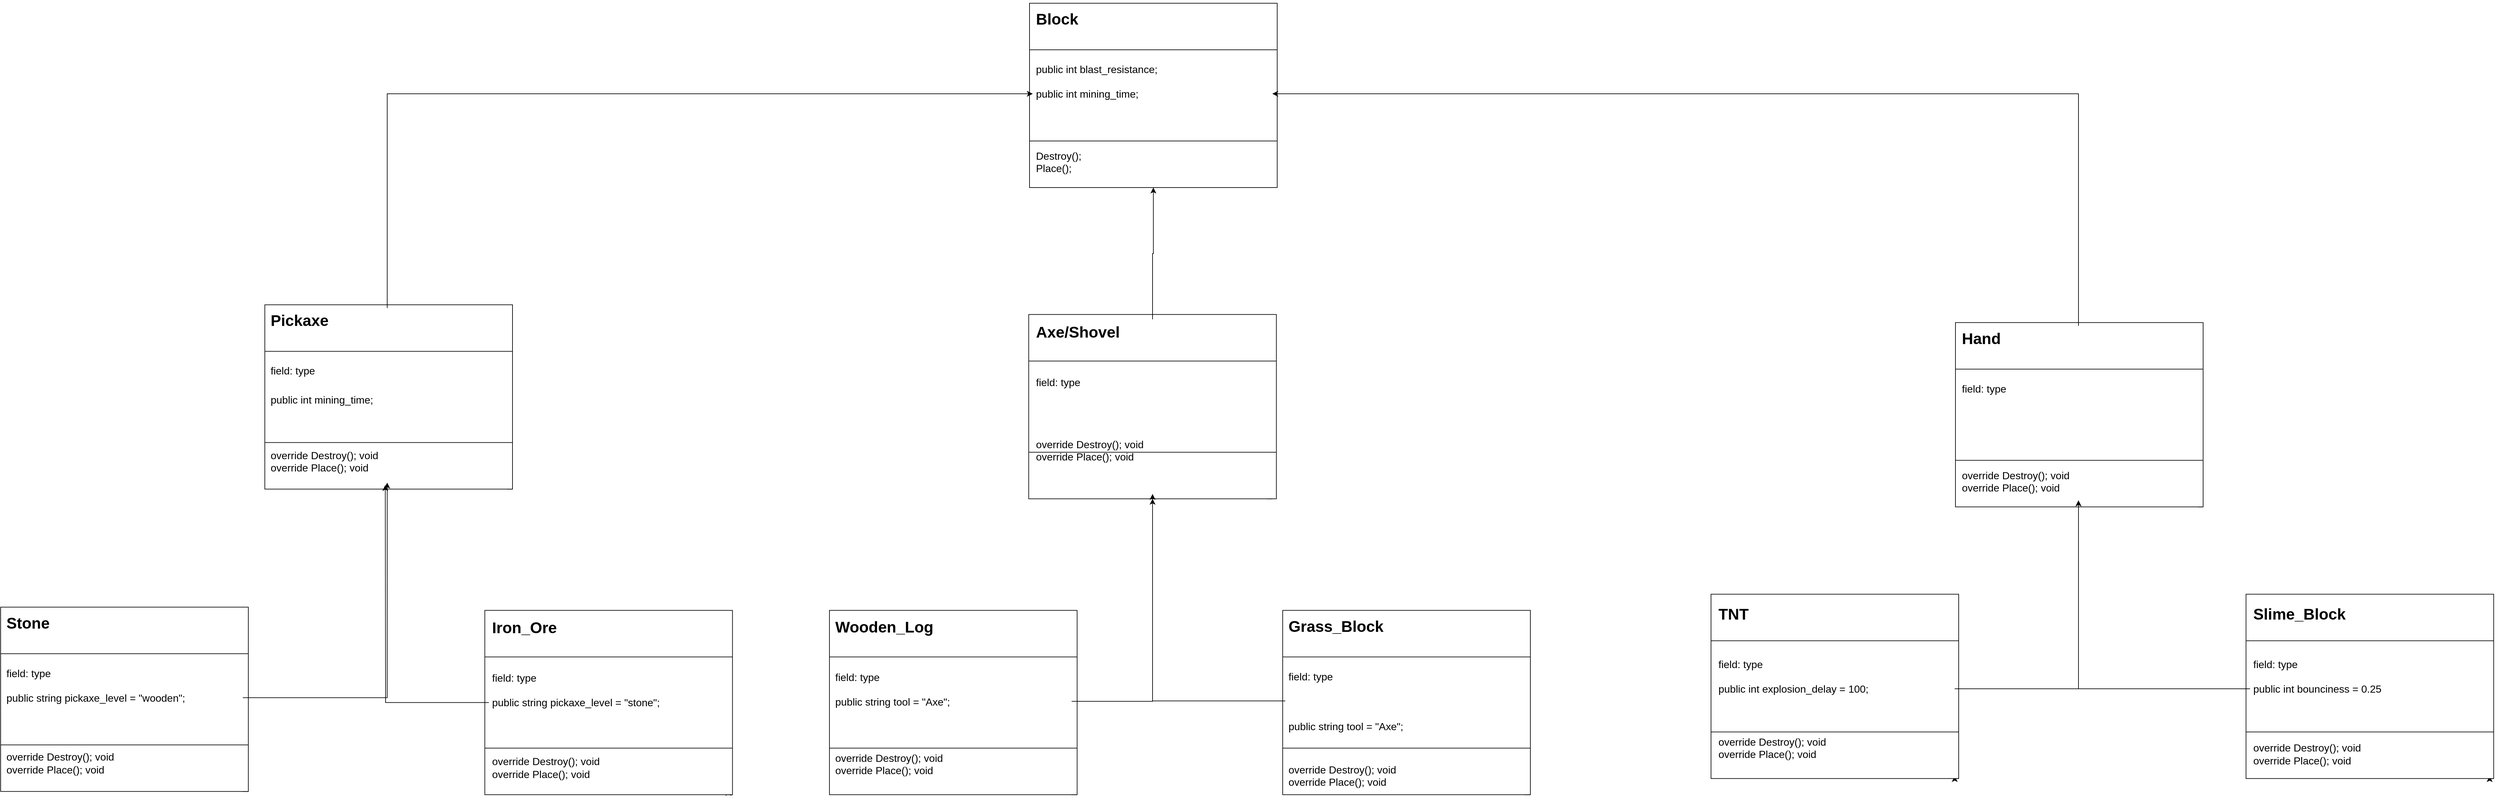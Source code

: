 <mxfile version="22.1.7" type="github">
  <diagram name="Page-1" id="86kb8rs1A8f2DlFfdRyC">
    <mxGraphModel dx="5680" dy="2254" grid="1" gridSize="10" guides="1" tooltips="1" connect="1" arrows="1" fold="1" page="1" pageScale="1" pageWidth="850" pageHeight="1100" math="0" shadow="0">
      <root>
        <mxCell id="0" />
        <mxCell id="1" parent="0" />
        <mxCell id="gHR3AivbkHcA9RJLR__C-8" style="edgeStyle=orthogonalEdgeStyle;rounded=0;orthogonalLoop=1;jettySize=auto;html=1;exitX=1;exitY=0;exitDx=0;exitDy=0;entryX=1;entryY=1;entryDx=0;entryDy=0;" edge="1" parent="1" source="gHR3AivbkHcA9RJLR__C-6" target="gHR3AivbkHcA9RJLR__C-4">
          <mxGeometry relative="1" as="geometry" />
        </mxCell>
        <mxCell id="gHR3AivbkHcA9RJLR__C-6" value="" style="shape=process;whiteSpace=wrap;html=1;backgroundOutline=1;rotation=90;size=0.254;" vertex="1" parent="1">
          <mxGeometry x="143.75" y="16.25" width="285" height="382.5" as="geometry" />
        </mxCell>
        <mxCell id="gHR3AivbkHcA9RJLR__C-4" value="&lt;h1&gt;&lt;span style=&quot;background-color: initial;&quot;&gt;Block&lt;/span&gt;&lt;/h1&gt;&lt;div&gt;&lt;span style=&quot;background-color: initial;&quot;&gt;&lt;br&gt;&lt;/span&gt;&lt;/div&gt;&lt;h1&gt;&lt;font size=&quot;3&quot;&gt;&lt;span style=&quot;font-weight: 400;&quot;&gt;public int blast_resistance;&lt;/span&gt;&lt;/font&gt;&lt;/h1&gt;&lt;div&gt;&lt;font size=&quot;3&quot;&gt;&lt;span style=&quot;font-weight: 400;&quot;&gt;public int mining_time;&lt;/span&gt;&lt;/font&gt;&lt;/div&gt;&lt;div&gt;&lt;font size=&quot;3&quot;&gt;&lt;span style=&quot;font-weight: 400;&quot;&gt;&lt;br&gt;&lt;/span&gt;&lt;/font&gt;&lt;/div&gt;&lt;div&gt;&lt;font size=&quot;3&quot;&gt;&lt;span style=&quot;font-weight: 400;&quot;&gt;&lt;br&gt;&lt;/span&gt;&lt;/font&gt;&lt;/div&gt;&lt;div&gt;&lt;font size=&quot;3&quot;&gt;&lt;span style=&quot;font-weight: 400;&quot;&gt;&lt;br&gt;&lt;/span&gt;&lt;/font&gt;&lt;/div&gt;&lt;div&gt;&lt;font size=&quot;3&quot;&gt;&lt;span style=&quot;font-weight: 400;&quot;&gt;&lt;br&gt;&lt;/span&gt;&lt;/font&gt;&lt;/div&gt;&lt;div&gt;&lt;font size=&quot;3&quot;&gt;&lt;span style=&quot;font-weight: 400;&quot;&gt;Destroy();&lt;/span&gt;&lt;/font&gt;&lt;/div&gt;&lt;div&gt;&lt;font size=&quot;3&quot;&gt;&lt;span style=&quot;font-weight: 400;&quot;&gt;Place();&lt;/span&gt;&lt;/font&gt;&lt;/div&gt;" style="text;html=1;strokeColor=none;fillColor=none;spacing=5;spacingTop=-20;whiteSpace=wrap;overflow=hidden;rounded=0;" vertex="1" parent="1">
          <mxGeometry x="100" y="70" width="370" height="270" as="geometry" />
        </mxCell>
        <mxCell id="gHR3AivbkHcA9RJLR__C-9" style="edgeStyle=orthogonalEdgeStyle;rounded=0;orthogonalLoop=1;jettySize=auto;html=1;exitX=1;exitY=0;exitDx=0;exitDy=0;entryX=1;entryY=1;entryDx=0;entryDy=0;" edge="1" parent="1" source="gHR3AivbkHcA9RJLR__C-10" target="gHR3AivbkHcA9RJLR__C-11">
          <mxGeometry relative="1" as="geometry" />
        </mxCell>
        <mxCell id="gHR3AivbkHcA9RJLR__C-10" value="" style="shape=process;whiteSpace=wrap;html=1;backgroundOutline=1;rotation=90;size=0.254;" vertex="1" parent="1">
          <mxGeometry x="-1037.25" y="482.5" width="285" height="382.5" as="geometry" />
        </mxCell>
        <mxCell id="gHR3AivbkHcA9RJLR__C-28" style="edgeStyle=orthogonalEdgeStyle;rounded=0;orthogonalLoop=1;jettySize=auto;html=1;exitX=0.5;exitY=0;exitDx=0;exitDy=0;entryX=0;entryY=0.5;entryDx=0;entryDy=0;" edge="1" parent="1" source="gHR3AivbkHcA9RJLR__C-11" target="gHR3AivbkHcA9RJLR__C-4">
          <mxGeometry relative="1" as="geometry">
            <mxPoint x="-310" y="190" as="targetPoint" />
          </mxGeometry>
        </mxCell>
        <mxCell id="gHR3AivbkHcA9RJLR__C-11" value="&lt;h1&gt;Pickaxe&lt;/h1&gt;&lt;div&gt;&lt;span style=&quot;background-color: initial;&quot;&gt;&lt;br&gt;&lt;/span&gt;&lt;/div&gt;&lt;h1&gt;&lt;span style=&quot;font-weight: 400; font-size: medium; background-color: initial;&quot;&gt;field: type&lt;/span&gt;&lt;/h1&gt;&lt;h1&gt;&lt;span style=&quot;font-weight: 400; font-size: medium; background-color: initial;&quot;&gt;public int mining_time;&lt;/span&gt;&lt;br&gt;&lt;/h1&gt;&lt;div&gt;&lt;font size=&quot;3&quot;&gt;&lt;span style=&quot;font-weight: 400;&quot;&gt;&lt;br&gt;&lt;/span&gt;&lt;/font&gt;&lt;/div&gt;&lt;div&gt;&lt;br&gt;&lt;/div&gt;&lt;div&gt;&lt;br&gt;&lt;/div&gt;&lt;div&gt;&lt;font size=&quot;3&quot;&gt;&lt;span style=&quot;font-weight: 400;&quot;&gt;override Destroy(); void&lt;/span&gt;&lt;/font&gt;&lt;/div&gt;&lt;div&gt;&lt;font size=&quot;3&quot;&gt;&lt;span style=&quot;font-weight: 400;&quot;&gt;override Place(); void&lt;/span&gt;&lt;/font&gt;&lt;/div&gt;" style="text;html=1;strokeColor=none;fillColor=none;spacing=5;spacingTop=-20;whiteSpace=wrap;overflow=hidden;rounded=0;" vertex="1" parent="1">
          <mxGeometry x="-1082" y="536.25" width="370" height="270" as="geometry" />
        </mxCell>
        <mxCell id="gHR3AivbkHcA9RJLR__C-18" style="edgeStyle=orthogonalEdgeStyle;rounded=0;orthogonalLoop=1;jettySize=auto;html=1;exitX=1;exitY=0;exitDx=0;exitDy=0;entryX=1;entryY=1;entryDx=0;entryDy=0;" edge="1" parent="1">
          <mxGeometry relative="1" as="geometry">
            <mxPoint x="470" y="831.25" as="sourcePoint" />
            <mxPoint x="462.5" y="821.25" as="targetPoint" />
          </mxGeometry>
        </mxCell>
        <mxCell id="gHR3AivbkHcA9RJLR__C-19" value="" style="shape=process;whiteSpace=wrap;html=1;backgroundOutline=1;rotation=90;size=0.254;" vertex="1" parent="1">
          <mxGeometry x="142.5" y="497.5" width="285" height="382.5" as="geometry" />
        </mxCell>
        <mxCell id="gHR3AivbkHcA9RJLR__C-27" style="edgeStyle=orthogonalEdgeStyle;rounded=0;orthogonalLoop=1;jettySize=auto;html=1;exitX=0.5;exitY=0;exitDx=0;exitDy=0;entryX=1;entryY=0.5;entryDx=0;entryDy=0;" edge="1" parent="1" source="gHR3AivbkHcA9RJLR__C-20" target="gHR3AivbkHcA9RJLR__C-6">
          <mxGeometry relative="1" as="geometry" />
        </mxCell>
        <mxCell id="gHR3AivbkHcA9RJLR__C-20" value="&lt;h1&gt;Axe/Shovel&lt;/h1&gt;&lt;div&gt;&lt;span style=&quot;background-color: initial;&quot;&gt;&lt;br&gt;&lt;/span&gt;&lt;/div&gt;&lt;h1&gt;&lt;font size=&quot;3&quot;&gt;&lt;span style=&quot;font-weight: 400;&quot;&gt;field: type&lt;/span&gt;&lt;/font&gt;&lt;/h1&gt;&lt;div&gt;&lt;font size=&quot;3&quot;&gt;&lt;span style=&quot;font-weight: 400;&quot;&gt;&lt;br&gt;&lt;/span&gt;&lt;/font&gt;&lt;/div&gt;&lt;div&gt;&lt;font size=&quot;3&quot;&gt;&lt;span style=&quot;font-weight: 400;&quot;&gt;&lt;br&gt;&lt;/span&gt;&lt;/font&gt;&lt;/div&gt;&lt;div&gt;&lt;font size=&quot;3&quot;&gt;&lt;span style=&quot;font-weight: 400;&quot;&gt;&lt;br&gt;&lt;/span&gt;&lt;/font&gt;&lt;/div&gt;&lt;div&gt;&lt;font size=&quot;3&quot;&gt;&lt;span style=&quot;font-weight: 400;&quot;&gt;override Destroy(); void&lt;/span&gt;&lt;/font&gt;&lt;/div&gt;&lt;div&gt;&lt;font size=&quot;3&quot;&gt;&lt;span style=&quot;font-weight: 400;&quot;&gt;override Place(); void&lt;/span&gt;&lt;/font&gt;&lt;/div&gt;" style="text;html=1;strokeColor=none;fillColor=none;spacing=5;spacingTop=-20;whiteSpace=wrap;overflow=hidden;rounded=0;" vertex="1" parent="1">
          <mxGeometry x="100" y="553.75" width="370" height="270" as="geometry" />
        </mxCell>
        <mxCell id="gHR3AivbkHcA9RJLR__C-21" style="edgeStyle=orthogonalEdgeStyle;rounded=0;orthogonalLoop=1;jettySize=auto;html=1;exitX=1;exitY=0;exitDx=0;exitDy=0;entryX=1;entryY=1;entryDx=0;entryDy=0;" edge="1" parent="1" source="gHR3AivbkHcA9RJLR__C-22" target="gHR3AivbkHcA9RJLR__C-23">
          <mxGeometry relative="1" as="geometry" />
        </mxCell>
        <mxCell id="gHR3AivbkHcA9RJLR__C-22" value="" style="shape=process;whiteSpace=wrap;html=1;backgroundOutline=1;rotation=90;size=0.254;" vertex="1" parent="1">
          <mxGeometry x="1573.75" y="510" width="285" height="382.5" as="geometry" />
        </mxCell>
        <mxCell id="gHR3AivbkHcA9RJLR__C-54" style="edgeStyle=orthogonalEdgeStyle;rounded=0;orthogonalLoop=1;jettySize=auto;html=1;entryX=1;entryY=0.5;entryDx=0;entryDy=0;" edge="1" parent="1" source="gHR3AivbkHcA9RJLR__C-23" target="gHR3AivbkHcA9RJLR__C-4">
          <mxGeometry relative="1" as="geometry">
            <Array as="points">
              <mxPoint x="1715" y="205" />
            </Array>
          </mxGeometry>
        </mxCell>
        <mxCell id="gHR3AivbkHcA9RJLR__C-23" value="&lt;h1&gt;Hand&lt;/h1&gt;&lt;div&gt;&lt;span style=&quot;background-color: initial;&quot;&gt;&lt;br&gt;&lt;/span&gt;&lt;/div&gt;&lt;h1&gt;&lt;font size=&quot;3&quot;&gt;&lt;span style=&quot;font-weight: 400;&quot;&gt;field: type&lt;/span&gt;&lt;/font&gt;&lt;/h1&gt;&lt;div&gt;&lt;font size=&quot;3&quot;&gt;&lt;span style=&quot;font-weight: 400;&quot;&gt;&lt;br&gt;&lt;/span&gt;&lt;/font&gt;&lt;/div&gt;&lt;div&gt;&lt;font size=&quot;3&quot;&gt;&lt;span style=&quot;font-weight: 400;&quot;&gt;&lt;br&gt;&lt;/span&gt;&lt;/font&gt;&lt;/div&gt;&lt;div&gt;&lt;font size=&quot;3&quot;&gt;&lt;span style=&quot;font-weight: 400;&quot;&gt;&lt;br&gt;&lt;/span&gt;&lt;/font&gt;&lt;/div&gt;&lt;div&gt;&lt;font size=&quot;3&quot;&gt;&lt;span style=&quot;font-weight: 400;&quot;&gt;&lt;br&gt;&lt;/span&gt;&lt;/font&gt;&lt;/div&gt;&lt;div&gt;&lt;font size=&quot;3&quot;&gt;&lt;span style=&quot;font-weight: 400;&quot;&gt;&lt;br&gt;&lt;/span&gt;&lt;/font&gt;&lt;/div&gt;&lt;div&gt;&lt;font size=&quot;3&quot;&gt;&lt;span style=&quot;font-weight: 400;&quot;&gt;override Destroy(); void&amp;nbsp;&lt;/span&gt;&lt;/font&gt;&lt;/div&gt;&lt;div&gt;&lt;font size=&quot;3&quot;&gt;&lt;span style=&quot;font-weight: 400;&quot;&gt;override Place(); void&lt;/span&gt;&lt;/font&gt;&lt;/div&gt;" style="text;html=1;strokeColor=none;fillColor=none;spacing=5;spacingTop=-20;whiteSpace=wrap;overflow=hidden;rounded=0;" vertex="1" parent="1">
          <mxGeometry x="1530" y="563.75" width="370" height="270" as="geometry" />
        </mxCell>
        <mxCell id="gHR3AivbkHcA9RJLR__C-31" style="edgeStyle=orthogonalEdgeStyle;rounded=0;orthogonalLoop=1;jettySize=auto;html=1;exitX=1;exitY=0;exitDx=0;exitDy=0;entryX=1;entryY=1;entryDx=0;entryDy=0;" edge="1" parent="1" source="gHR3AivbkHcA9RJLR__C-32" target="gHR3AivbkHcA9RJLR__C-33">
          <mxGeometry relative="1" as="geometry" />
        </mxCell>
        <mxCell id="gHR3AivbkHcA9RJLR__C-32" value="" style="shape=process;whiteSpace=wrap;html=1;backgroundOutline=1;rotation=90;size=0.254;" vertex="1" parent="1">
          <mxGeometry x="-1445.25" y="950" width="285" height="382.5" as="geometry" />
        </mxCell>
        <mxCell id="gHR3AivbkHcA9RJLR__C-63" style="edgeStyle=orthogonalEdgeStyle;rounded=0;orthogonalLoop=1;jettySize=auto;html=1;entryX=0.5;entryY=1;entryDx=0;entryDy=0;" edge="1" parent="1" source="gHR3AivbkHcA9RJLR__C-33" target="gHR3AivbkHcA9RJLR__C-11">
          <mxGeometry relative="1" as="geometry" />
        </mxCell>
        <mxCell id="gHR3AivbkHcA9RJLR__C-33" value="&lt;h1&gt;Stone&lt;/h1&gt;&lt;div&gt;&lt;br&gt;&lt;/div&gt;&lt;h1&gt;&lt;span style=&quot;font-weight: 400; font-size: medium; background-color: initial;&quot;&gt;field: type&lt;/span&gt;&lt;/h1&gt;&lt;div&gt;&lt;font size=&quot;3&quot;&gt;public string pickaxe_level = &quot;wooden&quot;;&lt;/font&gt;&lt;/div&gt;&lt;div&gt;&lt;br&gt;&lt;/div&gt;&lt;div&gt;&lt;br&gt;&lt;/div&gt;&lt;div&gt;&lt;br&gt;&lt;/div&gt;&lt;div&gt;&lt;br&gt;&lt;/div&gt;&lt;div&gt;&lt;br&gt;&lt;/div&gt;&lt;div&gt;&lt;font size=&quot;3&quot;&gt;&lt;span style=&quot;font-weight: 400;&quot;&gt;override Destroy(); void&lt;/span&gt;&lt;/font&gt;&lt;/div&gt;&lt;div&gt;&lt;font size=&quot;3&quot;&gt;&lt;span style=&quot;font-weight: 400;&quot;&gt;override Place(); void&lt;/span&gt;&lt;/font&gt;&lt;/div&gt;" style="text;html=1;strokeColor=none;fillColor=none;spacing=5;spacingTop=-20;whiteSpace=wrap;overflow=hidden;rounded=0;" vertex="1" parent="1">
          <mxGeometry x="-1490" y="1003.75" width="370" height="270" as="geometry" />
        </mxCell>
        <mxCell id="gHR3AivbkHcA9RJLR__C-34" style="edgeStyle=orthogonalEdgeStyle;rounded=0;orthogonalLoop=1;jettySize=auto;html=1;exitX=1;exitY=0;exitDx=0;exitDy=0;entryX=1;entryY=1;entryDx=0;entryDy=0;" edge="1" parent="1" source="gHR3AivbkHcA9RJLR__C-35" target="gHR3AivbkHcA9RJLR__C-36">
          <mxGeometry relative="1" as="geometry" />
        </mxCell>
        <mxCell id="gHR3AivbkHcA9RJLR__C-35" value="" style="shape=process;whiteSpace=wrap;html=1;backgroundOutline=1;rotation=90;size=0.254;" vertex="1" parent="1">
          <mxGeometry x="534.75" y="955" width="285" height="382.5" as="geometry" />
        </mxCell>
        <mxCell id="gHR3AivbkHcA9RJLR__C-62" style="edgeStyle=orthogonalEdgeStyle;rounded=0;orthogonalLoop=1;jettySize=auto;html=1;entryX=0.5;entryY=1;entryDx=0;entryDy=0;" edge="1" parent="1" source="gHR3AivbkHcA9RJLR__C-36" target="gHR3AivbkHcA9RJLR__C-20">
          <mxGeometry relative="1" as="geometry" />
        </mxCell>
        <mxCell id="gHR3AivbkHcA9RJLR__C-36" value="&lt;h1&gt;Grass_Block&lt;/h1&gt;&lt;div&gt;&lt;span style=&quot;background-color: initial;&quot;&gt;&lt;br&gt;&lt;/span&gt;&lt;/div&gt;&lt;h1&gt;&lt;span style=&quot;font-weight: 400; font-size: medium; background-color: initial;&quot;&gt;field: type&lt;/span&gt;&lt;/h1&gt;&lt;div&gt;&lt;span style=&quot;font-size: medium; background-color: initial;&quot;&gt;&lt;b&gt;&lt;br&gt;&lt;/b&gt;&lt;/span&gt;&lt;/div&gt;&lt;div&gt;&lt;span style=&quot;font-weight: 400; background-color: initial;&quot;&gt;&lt;font style=&quot;font-size: 16px;&quot;&gt;&lt;br&gt;&lt;/font&gt;&lt;/span&gt;&lt;/div&gt;&lt;div&gt;&lt;font size=&quot;3&quot;&gt;public string tool = &quot;Axe&quot;;&lt;/font&gt;&lt;span style=&quot;font-weight: 400; font-size: medium; background-color: initial;&quot;&gt;&lt;br&gt;&lt;/span&gt;&lt;/div&gt;&lt;div&gt;&lt;span style=&quot;font-weight: 400; font-size: medium; background-color: initial;&quot;&gt;&lt;br&gt;&lt;/span&gt;&lt;/div&gt;&lt;div&gt;&lt;br&gt;&lt;/div&gt;&lt;div&gt;&lt;br&gt;&lt;/div&gt;&lt;div&gt;&lt;font size=&quot;3&quot;&gt;&lt;span style=&quot;font-weight: 400;&quot;&gt;override Destroy(); void&lt;/span&gt;&lt;/font&gt;&lt;/div&gt;&lt;div&gt;&lt;font size=&quot;3&quot;&gt;&lt;span style=&quot;font-weight: 400;&quot;&gt;override Place(); void&lt;/span&gt;&lt;/font&gt;&lt;/div&gt;" style="text;html=1;strokeColor=none;fillColor=none;spacing=5;spacingTop=-20;whiteSpace=wrap;overflow=hidden;rounded=0;" vertex="1" parent="1">
          <mxGeometry x="490" y="1008.75" width="370" height="270" as="geometry" />
        </mxCell>
        <mxCell id="gHR3AivbkHcA9RJLR__C-38" style="edgeStyle=orthogonalEdgeStyle;rounded=0;orthogonalLoop=1;jettySize=auto;html=1;exitX=1;exitY=0;exitDx=0;exitDy=0;entryX=1;entryY=1;entryDx=0;entryDy=0;" edge="1" parent="1" source="gHR3AivbkHcA9RJLR__C-39" target="gHR3AivbkHcA9RJLR__C-40">
          <mxGeometry relative="1" as="geometry" />
        </mxCell>
        <mxCell id="gHR3AivbkHcA9RJLR__C-39" value="" style="shape=process;whiteSpace=wrap;html=1;backgroundOutline=1;rotation=90;size=0.254;" vertex="1" parent="1">
          <mxGeometry x="2022.5" y="930" width="285" height="382.5" as="geometry" />
        </mxCell>
        <mxCell id="gHR3AivbkHcA9RJLR__C-59" style="edgeStyle=orthogonalEdgeStyle;rounded=0;orthogonalLoop=1;jettySize=auto;html=1;entryX=0.5;entryY=1;entryDx=0;entryDy=0;" edge="1" parent="1" source="gHR3AivbkHcA9RJLR__C-40" target="gHR3AivbkHcA9RJLR__C-23">
          <mxGeometry relative="1" as="geometry" />
        </mxCell>
        <mxCell id="gHR3AivbkHcA9RJLR__C-40" value="&lt;h1&gt;Slime_Block&lt;/h1&gt;&lt;div&gt;&lt;br&gt;&lt;/div&gt;&lt;h1&gt;&lt;span style=&quot;font-weight: 400; font-size: medium; background-color: initial;&quot;&gt;field: type&lt;/span&gt;&lt;/h1&gt;&lt;div&gt;&lt;span style=&quot;font-weight: 400; font-size: medium; background-color: initial;&quot;&gt;public int bounciness = 0.25&lt;/span&gt;&lt;/div&gt;&lt;div&gt;&lt;br&gt;&lt;/div&gt;&lt;div&gt;&lt;br&gt;&lt;/div&gt;&lt;div&gt;&lt;br&gt;&lt;/div&gt;&lt;div&gt;&lt;br&gt;&lt;/div&gt;&lt;div&gt;&lt;br&gt;&lt;/div&gt;&lt;div&gt;&lt;font size=&quot;3&quot;&gt;&lt;span style=&quot;font-weight: 400;&quot;&gt;override Destroy(); void&lt;/span&gt;&lt;/font&gt;&lt;/div&gt;&lt;div&gt;&lt;font size=&quot;3&quot;&gt;&lt;span style=&quot;font-weight: 400;&quot;&gt;override Place(); void&lt;/span&gt;&lt;/font&gt;&lt;/div&gt;" style="text;html=1;strokeColor=none;fillColor=none;spacing=5;spacingTop=-20;whiteSpace=wrap;overflow=hidden;rounded=0;" vertex="1" parent="1">
          <mxGeometry x="1980" y="990" width="370" height="270" as="geometry" />
        </mxCell>
        <mxCell id="gHR3AivbkHcA9RJLR__C-44" style="edgeStyle=orthogonalEdgeStyle;rounded=0;orthogonalLoop=1;jettySize=auto;html=1;exitX=1;exitY=0;exitDx=0;exitDy=0;entryX=1;entryY=1;entryDx=0;entryDy=0;" edge="1" parent="1" source="gHR3AivbkHcA9RJLR__C-45" target="gHR3AivbkHcA9RJLR__C-46">
          <mxGeometry relative="1" as="geometry" />
        </mxCell>
        <mxCell id="gHR3AivbkHcA9RJLR__C-45" value="" style="shape=process;whiteSpace=wrap;html=1;backgroundOutline=1;rotation=90;size=0.254;" vertex="1" parent="1">
          <mxGeometry x="-697.5" y="955" width="285" height="382.5" as="geometry" />
        </mxCell>
        <mxCell id="gHR3AivbkHcA9RJLR__C-64" style="edgeStyle=orthogonalEdgeStyle;rounded=0;orthogonalLoop=1;jettySize=auto;html=1;" edge="1" parent="1" source="gHR3AivbkHcA9RJLR__C-46">
          <mxGeometry relative="1" as="geometry">
            <mxPoint x="-900" y="810" as="targetPoint" />
          </mxGeometry>
        </mxCell>
        <mxCell id="gHR3AivbkHcA9RJLR__C-46" value="&lt;h1&gt;Iron_Ore&lt;/h1&gt;&lt;div&gt;&lt;br&gt;&lt;/div&gt;&lt;h1&gt;&lt;span style=&quot;font-weight: 400; font-size: medium; background-color: initial;&quot;&gt;field: type&lt;/span&gt;&lt;/h1&gt;&lt;h1&gt;&lt;/h1&gt;&lt;font size=&quot;3&quot;&gt;public string pickaxe_level = &quot;stone&quot;;&lt;/font&gt;&lt;div&gt;&lt;br&gt;&lt;/div&gt;&lt;div&gt;&lt;br&gt;&lt;/div&gt;&lt;div&gt;&lt;br&gt;&lt;/div&gt;&lt;div&gt;&lt;br&gt;&lt;/div&gt;&lt;div&gt;&lt;br&gt;&lt;/div&gt;&lt;div&gt;&lt;font size=&quot;3&quot;&gt;&lt;span style=&quot;font-weight: 400;&quot;&gt;override Destroy(); void&lt;/span&gt;&lt;/font&gt;&lt;/div&gt;&lt;div&gt;&lt;font size=&quot;3&quot;&gt;&lt;span style=&quot;font-weight: 400;&quot;&gt;override Place(); void&lt;/span&gt;&lt;/font&gt;&lt;/div&gt;" style="text;html=1;strokeColor=none;fillColor=none;spacing=5;spacingTop=-20;whiteSpace=wrap;overflow=hidden;rounded=0;" vertex="1" parent="1">
          <mxGeometry x="-740" y="1011.25" width="370" height="270" as="geometry" />
        </mxCell>
        <mxCell id="gHR3AivbkHcA9RJLR__C-49" style="edgeStyle=orthogonalEdgeStyle;rounded=0;orthogonalLoop=1;jettySize=auto;html=1;exitX=1;exitY=0;exitDx=0;exitDy=0;entryX=1;entryY=1;entryDx=0;entryDy=0;" edge="1" parent="1" source="gHR3AivbkHcA9RJLR__C-50" target="gHR3AivbkHcA9RJLR__C-51">
          <mxGeometry relative="1" as="geometry" />
        </mxCell>
        <mxCell id="gHR3AivbkHcA9RJLR__C-50" value="" style="shape=process;whiteSpace=wrap;html=1;backgroundOutline=1;rotation=90;size=0.254;" vertex="1" parent="1">
          <mxGeometry x="-165.25" y="955" width="285" height="382.5" as="geometry" />
        </mxCell>
        <mxCell id="gHR3AivbkHcA9RJLR__C-60" style="edgeStyle=orthogonalEdgeStyle;rounded=0;orthogonalLoop=1;jettySize=auto;html=1;exitX=1;exitY=0.5;exitDx=0;exitDy=0;entryX=1;entryY=0.5;entryDx=0;entryDy=0;" edge="1" parent="1" source="gHR3AivbkHcA9RJLR__C-51" target="gHR3AivbkHcA9RJLR__C-19">
          <mxGeometry relative="1" as="geometry" />
        </mxCell>
        <mxCell id="gHR3AivbkHcA9RJLR__C-51" value="&lt;h1&gt;Wooden_Log&lt;/h1&gt;&lt;div&gt;&lt;br&gt;&lt;/div&gt;&lt;h1&gt;&lt;span style=&quot;font-weight: 400; font-size: medium; background-color: initial;&quot;&gt;field: type&lt;/span&gt;&lt;/h1&gt;&lt;div&gt;&lt;font size=&quot;3&quot;&gt;public string tool = &quot;Axe&quot;;&lt;/font&gt;&lt;/div&gt;&lt;div&gt;&lt;span style=&quot;font-weight: 400; font-size: medium; background-color: initial;&quot;&gt;&lt;br&gt;&lt;/span&gt;&lt;/div&gt;&lt;div&gt;&lt;span style=&quot;font-weight: 400; font-size: medium; background-color: initial;&quot;&gt;&lt;br&gt;&lt;/span&gt;&lt;/div&gt;&lt;div&gt;&lt;br&gt;&lt;/div&gt;&lt;div&gt;&lt;br&gt;&lt;/div&gt;&lt;div&gt;&lt;font size=&quot;3&quot;&gt;&lt;span style=&quot;font-weight: 400;&quot;&gt;override Destroy(); void&lt;/span&gt;&lt;/font&gt;&lt;/div&gt;&lt;div&gt;&lt;font size=&quot;3&quot;&gt;&lt;span style=&quot;font-weight: 400;&quot;&gt;override Place(); void&lt;/span&gt;&lt;/font&gt;&lt;/div&gt;" style="text;html=1;strokeColor=none;fillColor=none;spacing=5;spacingTop=-20;whiteSpace=wrap;overflow=hidden;rounded=0;" vertex="1" parent="1">
          <mxGeometry x="-210" y="1010" width="370" height="268.75" as="geometry" />
        </mxCell>
        <mxCell id="gHR3AivbkHcA9RJLR__C-55" style="edgeStyle=orthogonalEdgeStyle;rounded=0;orthogonalLoop=1;jettySize=auto;html=1;exitX=1;exitY=0;exitDx=0;exitDy=0;entryX=1;entryY=1;entryDx=0;entryDy=0;" edge="1" parent="1" source="gHR3AivbkHcA9RJLR__C-56" target="gHR3AivbkHcA9RJLR__C-57">
          <mxGeometry relative="1" as="geometry" />
        </mxCell>
        <mxCell id="gHR3AivbkHcA9RJLR__C-56" value="" style="shape=process;whiteSpace=wrap;html=1;backgroundOutline=1;rotation=90;size=0.254;" vertex="1" parent="1">
          <mxGeometry x="1196.25" y="930" width="285" height="382.5" as="geometry" />
        </mxCell>
        <mxCell id="gHR3AivbkHcA9RJLR__C-58" style="edgeStyle=orthogonalEdgeStyle;rounded=0;orthogonalLoop=1;jettySize=auto;html=1;entryX=0.5;entryY=1;entryDx=0;entryDy=0;" edge="1" parent="1" source="gHR3AivbkHcA9RJLR__C-57" target="gHR3AivbkHcA9RJLR__C-23">
          <mxGeometry relative="1" as="geometry" />
        </mxCell>
        <mxCell id="gHR3AivbkHcA9RJLR__C-57" value="&lt;h1&gt;TNT&lt;/h1&gt;&lt;div&gt;&lt;br&gt;&lt;/div&gt;&lt;h1&gt;&lt;span style=&quot;font-weight: 400; font-size: medium; background-color: initial;&quot;&gt;field: type&lt;/span&gt;&lt;/h1&gt;&lt;div&gt;&lt;span style=&quot;font-weight: 400; font-size: medium; background-color: initial;&quot;&gt;public int explosion_delay = 100;&lt;/span&gt;&lt;/div&gt;&lt;div&gt;&lt;span style=&quot;font-weight: 400; font-size: medium; background-color: initial;&quot;&gt;&lt;br&gt;&lt;/span&gt;&lt;/div&gt;&lt;div&gt;&lt;br&gt;&lt;/div&gt;&lt;div&gt;&lt;br&gt;&lt;/div&gt;&lt;div&gt;&lt;br&gt;&lt;/div&gt;&lt;div&gt;&lt;font size=&quot;3&quot;&gt;&lt;span style=&quot;font-weight: 400;&quot;&gt;override Destroy(); void&lt;/span&gt;&lt;/font&gt;&lt;/div&gt;&lt;div&gt;&lt;font size=&quot;3&quot;&gt;&lt;span style=&quot;font-weight: 400;&quot;&gt;override Place(); void&lt;/span&gt;&lt;/font&gt;&lt;/div&gt;" style="text;html=1;strokeColor=none;fillColor=none;spacing=5;spacingTop=-20;whiteSpace=wrap;overflow=hidden;rounded=0;" vertex="1" parent="1">
          <mxGeometry x="1153.75" y="990" width="370" height="270" as="geometry" />
        </mxCell>
      </root>
    </mxGraphModel>
  </diagram>
</mxfile>
